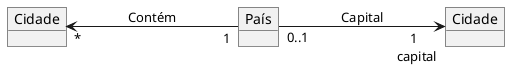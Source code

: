 @startuml mod01ima07
object "País" as pa
object "Cidade" as ci
object "Cidade" as ca
left to right direction
pa"0..1"--->"1 \n capital"ca: "Capital"
ci"*" <--- "1"pa: "Contém" 
@enduml